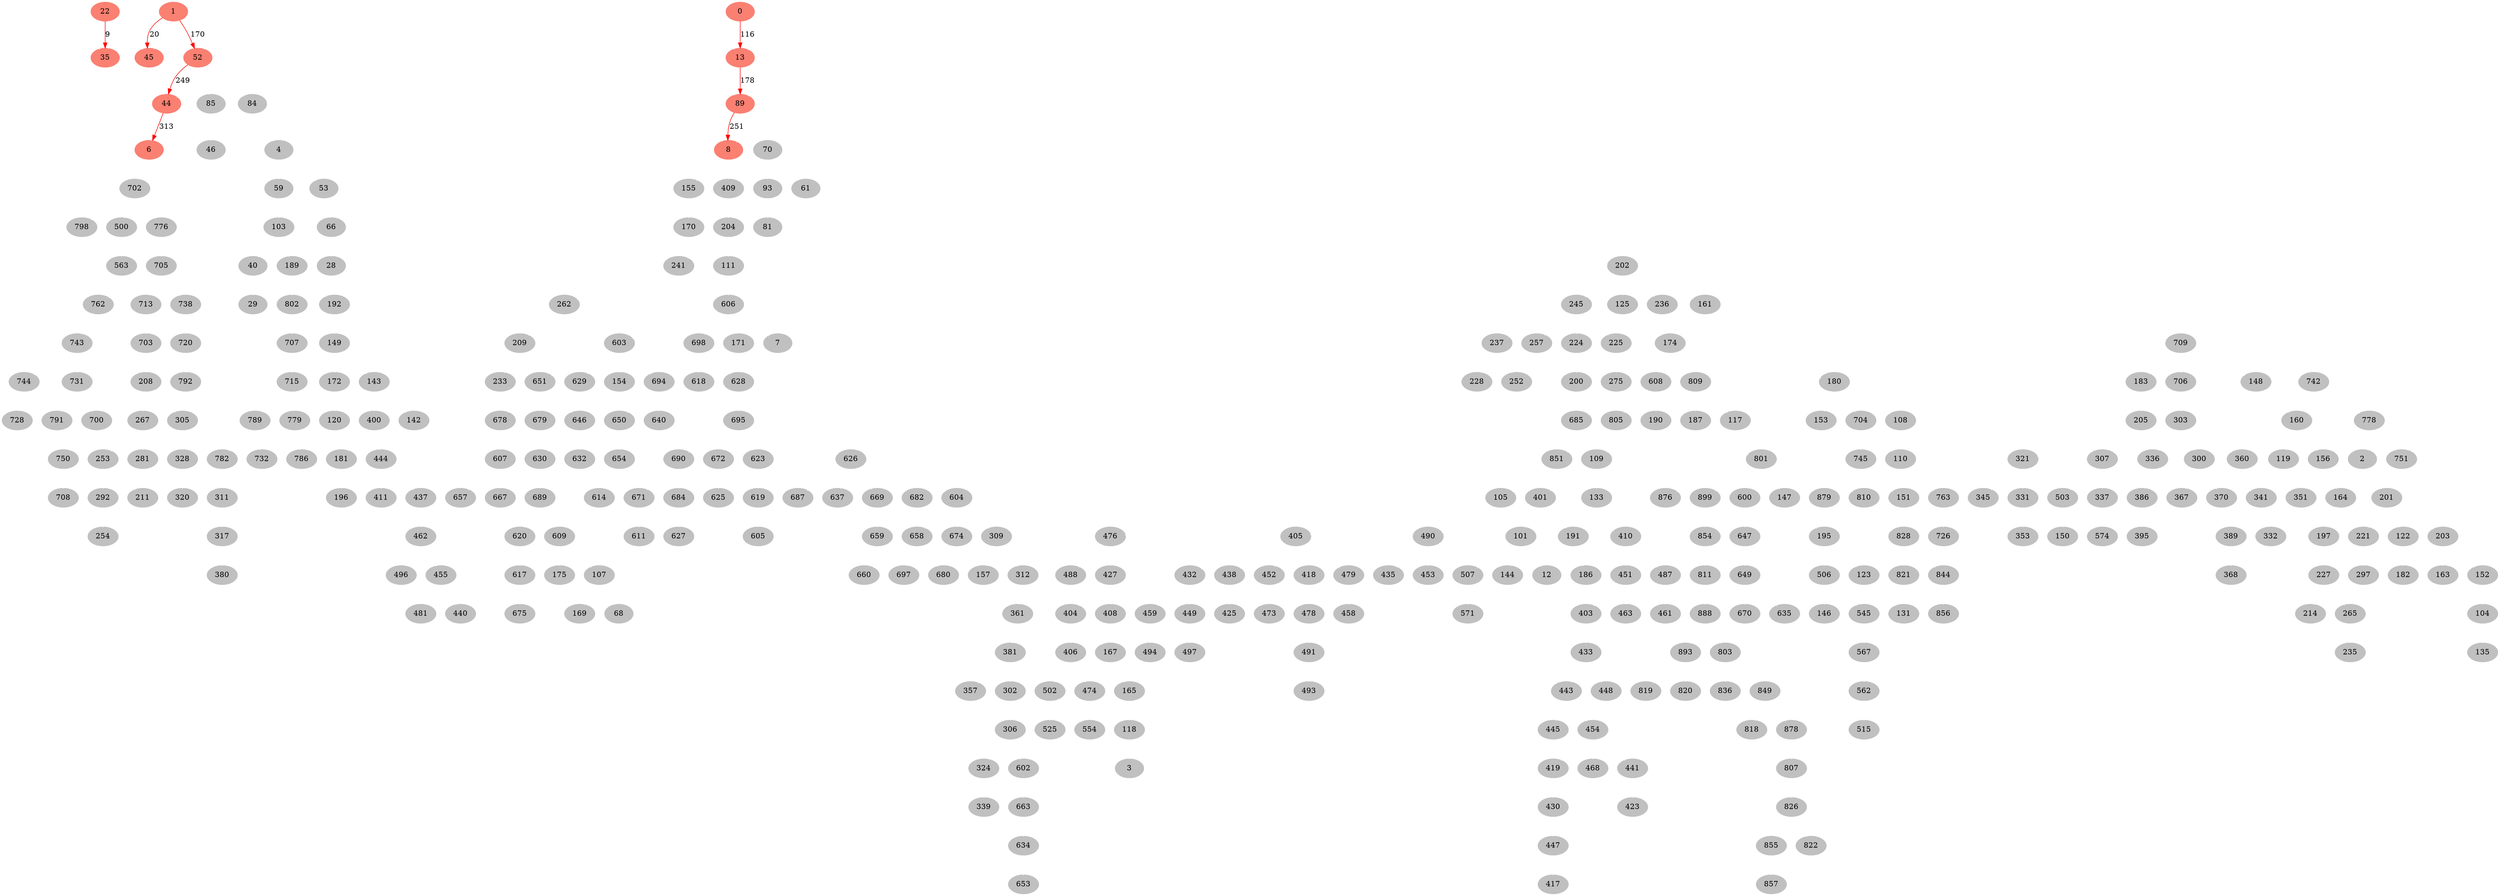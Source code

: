 digraph {
	22 [color=grey style=filled]
	35 [color=grey style=filled]
	22 -> 35 [color=white]
	1 [color=grey style=filled]
	45 [color=grey style=filled]
	1 -> 45 [color=white]
	0 [color=grey style=filled]
	13 [color=grey style=filled]
	0 -> 13 [color=white]
	1 [color=grey style=filled]
	52 [color=grey style=filled]
	1 -> 52 [color=white]
	13 [color=grey style=filled]
	89 [color=grey style=filled]
	13 -> 89 [color=white]
	52 [color=grey style=filled]
	44 [color=grey style=filled]
	52 -> 44 [color=white]
	89 [color=grey style=filled]
	8 [color=grey style=filled]
	89 -> 8 [color=white]
	44 [color=grey style=filled]
	6 [color=grey style=filled]
	44 -> 6 [color=white]
	8 [color=grey style=filled]
	155 [color=grey style=filled]
	8 -> 155 [color=white]
	89 [color=grey style=filled]
	70 [color=grey style=filled]
	89 -> 70 [color=white]
	52 [color=grey style=filled]
	85 [color=grey style=filled]
	52 -> 85 [color=white]
	52 [color=grey style=filled]
	84 [color=grey style=filled]
	52 -> 84 [color=white]
	6 [color=grey style=filled]
	702 [color=grey style=filled]
	6 -> 702 [color=white]
	155 [color=grey style=filled]
	170 [color=grey style=filled]
	155 -> 170 [color=white]
	8 [color=grey style=filled]
	409 [color=grey style=filled]
	8 -> 409 [color=white]
	70 [color=grey style=filled]
	93 [color=grey style=filled]
	70 -> 93 [color=white]
	70 [color=grey style=filled]
	61 [color=grey style=filled]
	70 -> 61 [color=white]
	84 [color=grey style=filled]
	4 [color=grey style=filled]
	84 -> 4 [color=white]
	702 [color=grey style=filled]
	798 [color=grey style=filled]
	702 -> 798 [color=white]
	85 [color=grey style=filled]
	46 [color=grey style=filled]
	85 -> 46 [color=white]
	702 [color=grey style=filled]
	500 [color=grey style=filled]
	702 -> 500 [color=white]
	702 [color=grey style=filled]
	776 [color=grey style=filled]
	702 -> 776 [color=white]
	409 [color=grey style=filled]
	204 [color=grey style=filled]
	409 -> 204 [color=white]
	93 [color=grey style=filled]
	81 [color=grey style=filled]
	93 -> 81 [color=white]
	4 [color=grey style=filled]
	59 [color=grey style=filled]
	4 -> 59 [color=white]
	204 [color=grey style=filled]
	241 [color=grey style=filled]
	204 -> 241 [color=white]
	4 [color=grey style=filled]
	53 [color=grey style=filled]
	4 -> 53 [color=white]
	241 [color=grey style=filled]
	262 [color=grey style=filled]
	241 -> 262 [color=white]
	204 [color=grey style=filled]
	111 [color=grey style=filled]
	204 -> 111 [color=white]
	500 [color=grey style=filled]
	563 [color=grey style=filled]
	500 -> 563 [color=white]
	776 [color=grey style=filled]
	705 [color=grey style=filled]
	776 -> 705 [color=white]
	204 [color=grey style=filled]
	202 [color=grey style=filled]
	204 -> 202 [color=white]
	53 [color=grey style=filled]
	66 [color=grey style=filled]
	53 -> 66 [color=white]
	262 [color=grey style=filled]
	209 [color=grey style=filled]
	262 -> 209 [color=white]
	59 [color=grey style=filled]
	103 [color=grey style=filled]
	59 -> 103 [color=white]
	705 [color=grey style=filled]
	762 [color=grey style=filled]
	705 -> 762 [color=white]
	103 [color=grey style=filled]
	40 [color=grey style=filled]
	103 -> 40 [color=white]
	202 [color=grey style=filled]
	245 [color=grey style=filled]
	202 -> 245 [color=white]
	202 [color=grey style=filled]
	125 [color=grey style=filled]
	202 -> 125 [color=white]
	111 [color=grey style=filled]
	606 [color=grey style=filled]
	111 -> 606 [color=white]
	202 [color=grey style=filled]
	236 [color=grey style=filled]
	202 -> 236 [color=white]
	202 [color=grey style=filled]
	161 [color=grey style=filled]
	202 -> 161 [color=white]
	705 [color=grey style=filled]
	713 [color=grey style=filled]
	705 -> 713 [color=white]
	66 [color=grey style=filled]
	28 [color=grey style=filled]
	66 -> 28 [color=white]
	705 [color=grey style=filled]
	738 [color=grey style=filled]
	705 -> 738 [color=white]
	103 [color=grey style=filled]
	189 [color=grey style=filled]
	103 -> 189 [color=white]
	209 [color=grey style=filled]
	233 [color=grey style=filled]
	209 -> 233 [color=white]
	245 [color=grey style=filled]
	237 [color=grey style=filled]
	245 -> 237 [color=white]
	40 [color=grey style=filled]
	29 [color=grey style=filled]
	40 -> 29 [color=white]
	606 [color=grey style=filled]
	603 [color=grey style=filled]
	606 -> 603 [color=white]
	245 [color=grey style=filled]
	257 [color=grey style=filled]
	245 -> 257 [color=white]
	606 [color=grey style=filled]
	698 [color=grey style=filled]
	606 -> 698 [color=white]
	245 [color=grey style=filled]
	224 [color=grey style=filled]
	245 -> 224 [color=white]
	189 [color=grey style=filled]
	802 [color=grey style=filled]
	189 -> 802 [color=white]
	237 [color=grey style=filled]
	228 [color=grey style=filled]
	237 -> 228 [color=white]
	603 [color=grey style=filled]
	651 [color=grey style=filled]
	603 -> 651 [color=white]
	125 [color=grey style=filled]
	174 [color=grey style=filled]
	125 -> 174 [color=white]
	698 [color=grey style=filled]
	618 [color=grey style=filled]
	698 -> 618 [color=white]
	603 [color=grey style=filled]
	629 [color=grey style=filled]
	603 -> 629 [color=white]
	762 [color=grey style=filled]
	743 [color=grey style=filled]
	762 -> 743 [color=white]
	161 [color=grey style=filled]
	709 [color=grey style=filled]
	161 -> 709 [color=white]
	606 [color=grey style=filled]
	171 [color=grey style=filled]
	606 -> 171 [color=white]
	245 [color=grey style=filled]
	225 [color=grey style=filled]
	245 -> 225 [color=white]
	738 [color=grey style=filled]
	720 [color=grey style=filled]
	738 -> 720 [color=white]
	606 [color=grey style=filled]
	7 [color=grey style=filled]
	606 -> 7 [color=white]
	603 [color=grey style=filled]
	154 [color=grey style=filled]
	603 -> 154 [color=white]
	237 [color=grey style=filled]
	252 [color=grey style=filled]
	237 -> 252 [color=white]
	713 [color=grey style=filled]
	703 [color=grey style=filled]
	713 -> 703 [color=white]
	189 [color=grey style=filled]
	192 [color=grey style=filled]
	189 -> 192 [color=white]
	651 [color=grey style=filled]
	678 [color=grey style=filled]
	651 -> 678 [color=white]
	743 [color=grey style=filled]
	744 [color=grey style=filled]
	743 -> 744 [color=white]
	224 [color=grey style=filled]
	200 [color=grey style=filled]
	224 -> 200 [color=white]
	174 [color=grey style=filled]
	608 [color=grey style=filled]
	174 -> 608 [color=white]
	225 [color=grey style=filled]
	275 [color=grey style=filled]
	225 -> 275 [color=white]
	743 [color=grey style=filled]
	731 [color=grey style=filled]
	743 -> 731 [color=white]
	651 [color=grey style=filled]
	679 [color=grey style=filled]
	651 -> 679 [color=white]
	802 [color=grey style=filled]
	707 [color=grey style=filled]
	802 -> 707 [color=white]
	698 [color=grey style=filled]
	628 [color=grey style=filled]
	698 -> 628 [color=white]
	174 [color=grey style=filled]
	809 [color=grey style=filled]
	174 -> 809 [color=white]
	709 [color=grey style=filled]
	183 [color=grey style=filled]
	709 -> 183 [color=white]
	603 [color=grey style=filled]
	694 [color=grey style=filled]
	603 -> 694 [color=white]
	174 [color=grey style=filled]
	180 [color=grey style=filled]
	174 -> 180 [color=white]
	731 [color=grey style=filled]
	791 [color=grey style=filled]
	731 -> 791 [color=white]
	703 [color=grey style=filled]
	208 [color=grey style=filled]
	703 -> 208 [color=white]
	744 [color=grey style=filled]
	728 [color=grey style=filled]
	744 -> 728 [color=white]
	192 [color=grey style=filled]
	149 [color=grey style=filled]
	192 -> 149 [color=white]
	709 [color=grey style=filled]
	706 [color=grey style=filled]
	709 -> 706 [color=white]
	720 [color=grey style=filled]
	792 [color=grey style=filled]
	720 -> 792 [color=white]
	651 [color=grey style=filled]
	646 [color=grey style=filled]
	651 -> 646 [color=white]
	608 [color=grey style=filled]
	685 [color=grey style=filled]
	608 -> 685 [color=white]
	709 [color=grey style=filled]
	148 [color=grey style=filled]
	709 -> 148 [color=white]
	707 [color=grey style=filled]
	715 [color=grey style=filled]
	707 -> 715 [color=white]
	694 [color=grey style=filled]
	650 [color=grey style=filled]
	694 -> 650 [color=white]
	608 [color=grey style=filled]
	805 [color=grey style=filled]
	608 -> 805 [color=white]
	608 [color=grey style=filled]
	190 [color=grey style=filled]
	608 -> 190 [color=white]
	646 [color=grey style=filled]
	630 [color=grey style=filled]
	646 -> 630 [color=white]
	208 [color=grey style=filled]
	267 [color=grey style=filled]
	208 -> 267 [color=white]
	180 [color=grey style=filled]
	153 [color=grey style=filled]
	180 -> 153 [color=white]
	149 [color=grey style=filled]
	172 [color=grey style=filled]
	149 -> 172 [color=white]
	149 [color=grey style=filled]
	143 [color=grey style=filled]
	149 -> 143 [color=white]
	709 [color=grey style=filled]
	742 [color=grey style=filled]
	709 -> 742 [color=white]
	180 [color=grey style=filled]
	704 [color=grey style=filled]
	180 -> 704 [color=white]
	706 [color=grey style=filled]
	303 [color=grey style=filled]
	706 -> 303 [color=white]
	148 [color=grey style=filled]
	160 [color=grey style=filled]
	148 -> 160 [color=white]
	731 [color=grey style=filled]
	700 [color=grey style=filled]
	731 -> 700 [color=white]
	805 [color=grey style=filled]
	851 [color=grey style=filled]
	805 -> 851 [color=white]
	650 [color=grey style=filled]
	654 [color=grey style=filled]
	650 -> 654 [color=white]
	678 [color=grey style=filled]
	607 [color=grey style=filled]
	678 -> 607 [color=white]
	694 [color=grey style=filled]
	640 [color=grey style=filled]
	694 -> 640 [color=white]
	267 [color=grey style=filled]
	253 [color=grey style=filled]
	267 -> 253 [color=white]
	630 [color=grey style=filled]
	689 [color=grey style=filled]
	630 -> 689 [color=white]
	183 [color=grey style=filled]
	205 [color=grey style=filled]
	183 -> 205 [color=white]
	208 [color=grey style=filled]
	305 [color=grey style=filled]
	208 -> 305 [color=white]
	143 [color=grey style=filled]
	400 [color=grey style=filled]
	143 -> 400 [color=white]
	160 [color=grey style=filled]
	119 [color=grey style=filled]
	160 -> 119 [color=white]
	143 [color=grey style=filled]
	142 [color=grey style=filled]
	143 -> 142 [color=white]
	303 [color=grey style=filled]
	321 [color=grey style=filled]
	303 -> 321 [color=white]
	646 [color=grey style=filled]
	632 [color=grey style=filled]
	646 -> 632 [color=white]
	809 [color=grey style=filled]
	187 [color=grey style=filled]
	809 -> 187 [color=white]
	607 [color=grey style=filled]
	657 [color=grey style=filled]
	607 -> 657 [color=white]
	654 [color=grey style=filled]
	614 [color=grey style=filled]
	654 -> 614 [color=white]
	190 [color=grey style=filled]
	109 [color=grey style=filled]
	190 -> 109 [color=white]
	628 [color=grey style=filled]
	695 [color=grey style=filled]
	628 -> 695 [color=white]
	172 [color=grey style=filled]
	120 [color=grey style=filled]
	172 -> 120 [color=white]
	809 [color=grey style=filled]
	117 [color=grey style=filled]
	809 -> 117 [color=white]
	160 [color=grey style=filled]
	156 [color=grey style=filled]
	160 -> 156 [color=white]
	180 [color=grey style=filled]
	108 [color=grey style=filled]
	180 -> 108 [color=white]
	689 [color=grey style=filled]
	620 [color=grey style=filled]
	689 -> 620 [color=white]
	303 [color=grey style=filled]
	307 [color=grey style=filled]
	303 -> 307 [color=white]
	190 [color=grey style=filled]
	801 [color=grey style=filled]
	190 -> 801 [color=white]
	715 [color=grey style=filled]
	789 [color=grey style=filled]
	715 -> 789 [color=white]
	253 [color=grey style=filled]
	292 [color=grey style=filled]
	253 -> 292 [color=white]
	715 [color=grey style=filled]
	779 [color=grey style=filled]
	715 -> 779 [color=white]
	160 [color=grey style=filled]
	2 [color=grey style=filled]
	160 -> 2 [color=white]
	704 [color=grey style=filled]
	745 [color=grey style=filled]
	704 -> 745 [color=white]
	156 [color=grey style=filled]
	164 [color=grey style=filled]
	156 -> 164 [color=white]
	695 [color=grey style=filled]
	690 [color=grey style=filled]
	695 -> 690 [color=white]
	742 [color=grey style=filled]
	778 [color=grey style=filled]
	742 -> 778 [color=white]
	109 [color=grey style=filled]
	105 [color=grey style=filled]
	109 -> 105 [color=white]
	689 [color=grey style=filled]
	609 [color=grey style=filled]
	689 -> 609 [color=white]
	704 [color=grey style=filled]
	110 [color=grey style=filled]
	704 -> 110 [color=white]
	109 [color=grey style=filled]
	401 [color=grey style=filled]
	109 -> 401 [color=white]
	801 [color=grey style=filled]
	876 [color=grey style=filled]
	801 -> 876 [color=white]
	303 [color=grey style=filled]
	336 [color=grey style=filled]
	303 -> 336 [color=white]
	695 [color=grey style=filled]
	672 [color=grey style=filled]
	695 -> 672 [color=white]
	267 [color=grey style=filled]
	281 [color=grey style=filled]
	267 -> 281 [color=white]
	607 [color=grey style=filled]
	667 [color=grey style=filled]
	607 -> 667 [color=white]
	303 [color=grey style=filled]
	300 [color=grey style=filled]
	303 -> 300 [color=white]
	690 [color=grey style=filled]
	671 [color=grey style=filled]
	690 -> 671 [color=white]
	620 [color=grey style=filled]
	617 [color=grey style=filled]
	620 -> 617 [color=white]
	801 [color=grey style=filled]
	899 [color=grey style=filled]
	801 -> 899 [color=white]
	303 [color=grey style=filled]
	360 [color=grey style=filled]
	303 -> 360 [color=white]
	779 [color=grey style=filled]
	786 [color=grey style=filled]
	779 -> 786 [color=white]
	400 [color=grey style=filled]
	181 [color=grey style=filled]
	400 -> 181 [color=white]
	778 [color=grey style=filled]
	751 [color=grey style=filled]
	778 -> 751 [color=white]
	292 [color=grey style=filled]
	254 [color=grey style=filled]
	292 -> 254 [color=white]
	401 [color=grey style=filled]
	476 [color=grey style=filled]
	401 -> 476 [color=white]
	321 [color=grey style=filled]
	345 [color=grey style=filled]
	321 -> 345 [color=white]
	789 [color=grey style=filled]
	782 [color=grey style=filled]
	789 -> 782 [color=white]
	700 [color=grey style=filled]
	750 [color=grey style=filled]
	700 -> 750 [color=white]
	305 [color=grey style=filled]
	328 [color=grey style=filled]
	305 -> 328 [color=white]
	109 [color=grey style=filled]
	133 [color=grey style=filled]
	109 -> 133 [color=white]
	2 [color=grey style=filled]
	201 [color=grey style=filled]
	2 -> 201 [color=white]
	253 [color=grey style=filled]
	211 [color=grey style=filled]
	253 -> 211 [color=white]
	801 [color=grey style=filled]
	600 [color=grey style=filled]
	801 -> 600 [color=white]
	307 [color=grey style=filled]
	503 [color=grey style=filled]
	307 -> 503 [color=white]
	401 [color=grey style=filled]
	405 [color=grey style=filled]
	401 -> 405 [color=white]
	401 [color=grey style=filled]
	490 [color=grey style=filled]
	401 -> 490 [color=white]
	400 [color=grey style=filled]
	444 [color=grey style=filled]
	400 -> 444 [color=white]
	336 [color=grey style=filled]
	386 [color=grey style=filled]
	336 -> 386 [color=white]
	672 [color=grey style=filled]
	625 [color=grey style=filled]
	672 -> 625 [color=white]
	401 [color=grey style=filled]
	101 [color=grey style=filled]
	401 -> 101 [color=white]
	745 [color=grey style=filled]
	763 [color=grey style=filled]
	745 -> 763 [color=white]
	321 [color=grey style=filled]
	331 [color=grey style=filled]
	321 -> 331 [color=white]
	789 [color=grey style=filled]
	732 [color=grey style=filled]
	789 -> 732 [color=white]
	164 [color=grey style=filled]
	197 [color=grey style=filled]
	164 -> 197 [color=white]
	695 [color=grey style=filled]
	623 [color=grey style=filled]
	695 -> 623 [color=white]
	801 [color=grey style=filled]
	147 [color=grey style=filled]
	801 -> 147 [color=white]
	600 [color=grey style=filled]
	647 [color=grey style=filled]
	600 -> 647 [color=white]
	307 [color=grey style=filled]
	337 [color=grey style=filled]
	307 -> 337 [color=white]
	695 [color=grey style=filled]
	626 [color=grey style=filled]
	695 -> 626 [color=white]
	476 [color=grey style=filled]
	488 [color=grey style=filled]
	476 -> 488 [color=white]
	490 [color=grey style=filled]
	435 [color=grey style=filled]
	490 -> 435 [color=white]
	401 [color=grey style=filled]
	191 [color=grey style=filled]
	401 -> 191 [color=white]
	609 [color=grey style=filled]
	175 [color=grey style=filled]
	609 -> 175 [color=white]
	101 [color=grey style=filled]
	507 [color=grey style=filled]
	101 -> 507 [color=white]
	617 [color=grey style=filled]
	675 [color=grey style=filled]
	617 -> 675 [color=white]
	750 [color=grey style=filled]
	708 [color=grey style=filled]
	750 -> 708 [color=white]
	801 [color=grey style=filled]
	879 [color=grey style=filled]
	801 -> 879 [color=white]
	801 [color=grey style=filled]
	810 [color=grey style=filled]
	801 -> 810 [color=white]
	401 [color=grey style=filled]
	410 [color=grey style=filled]
	401 -> 410 [color=white]
	444 [color=grey style=filled]
	411 [color=grey style=filled]
	444 -> 411 [color=white]
	360 [color=grey style=filled]
	351 [color=grey style=filled]
	360 -> 351 [color=white]
	801 [color=grey style=filled]
	151 [color=grey style=filled]
	801 -> 151 [color=white]
	490 [color=grey style=filled]
	453 [color=grey style=filled]
	490 -> 453 [color=white]
	623 [color=grey style=filled]
	619 [color=grey style=filled]
	623 -> 619 [color=white]
	300 [color=grey style=filled]
	367 [color=grey style=filled]
	300 -> 367 [color=white]
	331 [color=grey style=filled]
	353 [color=grey style=filled]
	331 -> 353 [color=white]
	405 [color=grey style=filled]
	432 [color=grey style=filled]
	405 -> 432 [color=white]
	405 [color=grey style=filled]
	438 [color=grey style=filled]
	405 -> 438 [color=white]
	181 [color=grey style=filled]
	196 [color=grey style=filled]
	181 -> 196 [color=white]
	300 [color=grey style=filled]
	370 [color=grey style=filled]
	300 -> 370 [color=white]
	690 [color=grey style=filled]
	684 [color=grey style=filled]
	690 -> 684 [color=white]
	386 [color=grey style=filled]
	395 [color=grey style=filled]
	386 -> 395 [color=white]
	626 [color=grey style=filled]
	687 [color=grey style=filled]
	626 -> 687 [color=white]
	609 [color=grey style=filled]
	107 [color=grey style=filled]
	609 -> 107 [color=white]
	626 [color=grey style=filled]
	637 [color=grey style=filled]
	626 -> 637 [color=white]
	410 [color=grey style=filled]
	451 [color=grey style=filled]
	410 -> 451 [color=white]
	328 [color=grey style=filled]
	320 [color=grey style=filled]
	328 -> 320 [color=white]
	671 [color=grey style=filled]
	611 [color=grey style=filled]
	671 -> 611 [color=white]
	405 [color=grey style=filled]
	452 [color=grey style=filled]
	405 -> 452 [color=white]
	438 [color=grey style=filled]
	425 [color=grey style=filled]
	438 -> 425 [color=white]
	410 [color=grey style=filled]
	487 [color=grey style=filled]
	410 -> 487 [color=white]
	432 [color=grey style=filled]
	459 [color=grey style=filled]
	432 -> 459 [color=white]
	432 [color=grey style=filled]
	449 [color=grey style=filled]
	432 -> 449 [color=white]
	300 [color=grey style=filled]
	341 [color=grey style=filled]
	300 -> 341 [color=white]
	684 [color=grey style=filled]
	627 [color=grey style=filled]
	684 -> 627 [color=white]
	328 [color=grey style=filled]
	311 [color=grey style=filled]
	328 -> 311 [color=white]
	101 [color=grey style=filled]
	144 [color=grey style=filled]
	101 -> 144 [color=white]
	899 [color=grey style=filled]
	854 [color=grey style=filled]
	899 -> 854 [color=white]
	647 [color=grey style=filled]
	649 [color=grey style=filled]
	647 -> 649 [color=white]
	405 [color=grey style=filled]
	418 [color=grey style=filled]
	405 -> 418 [color=white]
	405 [color=grey style=filled]
	479 [color=grey style=filled]
	405 -> 479 [color=white]
	444 [color=grey style=filled]
	437 [color=grey style=filled]
	444 -> 437 [color=white]
	201 [color=grey style=filled]
	221 [color=grey style=filled]
	201 -> 221 [color=white]
	763 [color=grey style=filled]
	726 [color=grey style=filled]
	763 -> 726 [color=white]
	626 [color=grey style=filled]
	669 [color=grey style=filled]
	626 -> 669 [color=white]
	503 [color=grey style=filled]
	150 [color=grey style=filled]
	503 -> 150 [color=white]
	487 [color=grey style=filled]
	461 [color=grey style=filled]
	487 -> 461 [color=white]
	191 [color=grey style=filled]
	186 [color=grey style=filled]
	191 -> 186 [color=white]
	147 [color=grey style=filled]
	195 [color=grey style=filled]
	147 -> 195 [color=white]
	476 [color=grey style=filled]
	427 [color=grey style=filled]
	476 -> 427 [color=white]
	626 [color=grey style=filled]
	682 [color=grey style=filled]
	626 -> 682 [color=white]
	452 [color=grey style=filled]
	478 [color=grey style=filled]
	452 -> 478 [color=white]
	201 [color=grey style=filled]
	122 [color=grey style=filled]
	201 -> 122 [color=white]
	451 [color=grey style=filled]
	403 [color=grey style=filled]
	451 -> 403 [color=white]
	201 [color=grey style=filled]
	203 [color=grey style=filled]
	201 -> 203 [color=white]
	503 [color=grey style=filled]
	574 [color=grey style=filled]
	503 -> 574 [color=white]
	649 [color=grey style=filled]
	670 [color=grey style=filled]
	649 -> 670 [color=white]
	449 [color=grey style=filled]
	497 [color=grey style=filled]
	449 -> 497 [color=white]
	107 [color=grey style=filled]
	169 [color=grey style=filled]
	107 -> 169 [color=white]
	101 [color=grey style=filled]
	12 [color=grey style=filled]
	101 -> 12 [color=white]
	626 [color=grey style=filled]
	604 [color=grey style=filled]
	626 -> 604 [color=white]
	221 [color=grey style=filled]
	227 [color=grey style=filled]
	221 -> 227 [color=white]
	341 [color=grey style=filled]
	389 [color=grey style=filled]
	341 -> 389 [color=white]
	619 [color=grey style=filled]
	605 [color=grey style=filled]
	619 -> 605 [color=white]
	341 [color=grey style=filled]
	332 [color=grey style=filled]
	341 -> 332 [color=white]
	221 [color=grey style=filled]
	297 [color=grey style=filled]
	221 -> 297 [color=white]
	507 [color=grey style=filled]
	571 [color=grey style=filled]
	507 -> 571 [color=white]
	107 [color=grey style=filled]
	68 [color=grey style=filled]
	107 -> 68 [color=white]
	879 [color=grey style=filled]
	828 [color=grey style=filled]
	879 -> 828 [color=white]
	438 [color=grey style=filled]
	473 [color=grey style=filled]
	438 -> 473 [color=white]
	451 [color=grey style=filled]
	463 [color=grey style=filled]
	451 -> 463 [color=white]
	604 [color=grey style=filled]
	658 [color=grey style=filled]
	604 -> 658 [color=white]
	203 [color=grey style=filled]
	163 [color=grey style=filled]
	203 -> 163 [color=white]
	403 [color=grey style=filled]
	433 [color=grey style=filled]
	403 -> 433 [color=white]
	649 [color=grey style=filled]
	635 [color=grey style=filled]
	649 -> 635 [color=white]
	854 [color=grey style=filled]
	811 [color=grey style=filled]
	854 -> 811 [color=white]
	195 [color=grey style=filled]
	506 [color=grey style=filled]
	195 -> 506 [color=white]
	459 [color=grey style=filled]
	494 [color=grey style=filled]
	459 -> 494 [color=white]
	604 [color=grey style=filled]
	674 [color=grey style=filled]
	604 -> 674 [color=white]
	828 [color=grey style=filled]
	821 [color=grey style=filled]
	828 -> 821 [color=white]
	227 [color=grey style=filled]
	214 [color=grey style=filled]
	227 -> 214 [color=white]
	437 [color=grey style=filled]
	462 [color=grey style=filled]
	437 -> 462 [color=white]
	203 [color=grey style=filled]
	152 [color=grey style=filled]
	203 -> 152 [color=white]
	122 [color=grey style=filled]
	182 [color=grey style=filled]
	122 -> 182 [color=white]
	828 [color=grey style=filled]
	844 [color=grey style=filled]
	828 -> 844 [color=white]
	427 [color=grey style=filled]
	404 [color=grey style=filled]
	427 -> 404 [color=white]
	311 [color=grey style=filled]
	317 [color=grey style=filled]
	311 -> 317 [color=white]
	433 [color=grey style=filled]
	443 [color=grey style=filled]
	433 -> 443 [color=white]
	478 [color=grey style=filled]
	491 [color=grey style=filled]
	478 -> 491 [color=white]
	669 [color=grey style=filled]
	659 [color=grey style=filled]
	669 -> 659 [color=white]
	389 [color=grey style=filled]
	368 [color=grey style=filled]
	389 -> 368 [color=white]
	479 [color=grey style=filled]
	458 [color=grey style=filled]
	479 -> 458 [color=white]
	604 [color=grey style=filled]
	309 [color=grey style=filled]
	604 -> 309 [color=white]
	227 [color=grey style=filled]
	265 [color=grey style=filled]
	227 -> 265 [color=white]
	427 [color=grey style=filled]
	408 [color=grey style=filled]
	427 -> 408 [color=white]
	462 [color=grey style=filled]
	496 [color=grey style=filled]
	462 -> 496 [color=white]
	195 [color=grey style=filled]
	123 [color=grey style=filled]
	195 -> 123 [color=white]
	844 [color=grey style=filled]
	856 [color=grey style=filled]
	844 -> 856 [color=white]
	658 [color=grey style=filled]
	660 [color=grey style=filled]
	658 -> 660 [color=white]
	404 [color=grey style=filled]
	406 [color=grey style=filled]
	404 -> 406 [color=white]
	443 [color=grey style=filled]
	445 [color=grey style=filled]
	443 -> 445 [color=white]
	811 [color=grey style=filled]
	888 [color=grey style=filled]
	811 -> 888 [color=white]
	309 [color=grey style=filled]
	157 [color=grey style=filled]
	309 -> 157 [color=white]
	491 [color=grey style=filled]
	493 [color=grey style=filled]
	491 -> 493 [color=white]
	433 [color=grey style=filled]
	448 [color=grey style=filled]
	433 -> 448 [color=white]
	658 [color=grey style=filled]
	697 [color=grey style=filled]
	658 -> 697 [color=white]
	309 [color=grey style=filled]
	312 [color=grey style=filled]
	309 -> 312 [color=white]
	506 [color=grey style=filled]
	146 [color=grey style=filled]
	506 -> 146 [color=white]
	123 [color=grey style=filled]
	131 [color=grey style=filled]
	123 -> 131 [color=white]
	152 [color=grey style=filled]
	104 [color=grey style=filled]
	152 -> 104 [color=white]
	443 [color=grey style=filled]
	454 [color=grey style=filled]
	443 -> 454 [color=white]
	462 [color=grey style=filled]
	455 [color=grey style=filled]
	462 -> 455 [color=white]
	406 [color=grey style=filled]
	502 [color=grey style=filled]
	406 -> 502 [color=white]
	658 [color=grey style=filled]
	680 [color=grey style=filled]
	658 -> 680 [color=white]
	317 [color=grey style=filled]
	380 [color=grey style=filled]
	317 -> 380 [color=white]
	265 [color=grey style=filled]
	235 [color=grey style=filled]
	265 -> 235 [color=white]
	406 [color=grey style=filled]
	474 [color=grey style=filled]
	406 -> 474 [color=white]
	312 [color=grey style=filled]
	361 [color=grey style=filled]
	312 -> 361 [color=white]
	506 [color=grey style=filled]
	545 [color=grey style=filled]
	506 -> 545 [color=white]
	404 [color=grey style=filled]
	167 [color=grey style=filled]
	404 -> 167 [color=white]
	888 [color=grey style=filled]
	893 [color=grey style=filled]
	888 -> 893 [color=white]
	454 [color=grey style=filled]
	419 [color=grey style=filled]
	454 -> 419 [color=white]
	888 [color=grey style=filled]
	803 [color=grey style=filled]
	888 -> 803 [color=white]
	454 [color=grey style=filled]
	468 [color=grey style=filled]
	454 -> 468 [color=white]
	502 [color=grey style=filled]
	525 [color=grey style=filled]
	502 -> 525 [color=white]
	361 [color=grey style=filled]
	381 [color=grey style=filled]
	361 -> 381 [color=white]
	419 [color=grey style=filled]
	430 [color=grey style=filled]
	419 -> 430 [color=white]
	545 [color=grey style=filled]
	567 [color=grey style=filled]
	545 -> 567 [color=white]
	803 [color=grey style=filled]
	836 [color=grey style=filled]
	803 -> 836 [color=white]
	893 [color=grey style=filled]
	819 [color=grey style=filled]
	893 -> 819 [color=white]
	803 [color=grey style=filled]
	849 [color=grey style=filled]
	803 -> 849 [color=white]
	381 [color=grey style=filled]
	357 [color=grey style=filled]
	381 -> 357 [color=white]
	455 [color=grey style=filled]
	481 [color=grey style=filled]
	455 -> 481 [color=white]
	455 [color=grey style=filled]
	440 [color=grey style=filled]
	455 -> 440 [color=white]
	430 [color=grey style=filled]
	447 [color=grey style=filled]
	430 -> 447 [color=white]
	454 [color=grey style=filled]
	441 [color=grey style=filled]
	454 -> 441 [color=white]
	104 [color=grey style=filled]
	135 [color=grey style=filled]
	104 -> 135 [color=white]
	893 [color=grey style=filled]
	820 [color=grey style=filled]
	893 -> 820 [color=white]
	502 [color=grey style=filled]
	554 [color=grey style=filled]
	502 -> 554 [color=white]
	441 [color=grey style=filled]
	423 [color=grey style=filled]
	441 -> 423 [color=white]
	167 [color=grey style=filled]
	165 [color=grey style=filled]
	167 -> 165 [color=white]
	447 [color=grey style=filled]
	417 [color=grey style=filled]
	447 -> 417 [color=white]
	849 [color=grey style=filled]
	818 [color=grey style=filled]
	849 -> 818 [color=white]
	849 [color=grey style=filled]
	878 [color=grey style=filled]
	849 -> 878 [color=white]
	165 [color=grey style=filled]
	118 [color=grey style=filled]
	165 -> 118 [color=white]
	567 [color=grey style=filled]
	562 [color=grey style=filled]
	567 -> 562 [color=white]
	381 [color=grey style=filled]
	302 [color=grey style=filled]
	381 -> 302 [color=white]
	118 [color=grey style=filled]
	3 [color=grey style=filled]
	118 -> 3 [color=white]
	562 [color=grey style=filled]
	515 [color=grey style=filled]
	562 -> 515 [color=white]
	878 [color=grey style=filled]
	807 [color=grey style=filled]
	878 -> 807 [color=white]
	302 [color=grey style=filled]
	306 [color=grey style=filled]
	302 -> 306 [color=white]
	306 [color=grey style=filled]
	324 [color=grey style=filled]
	306 -> 324 [color=white]
	807 [color=grey style=filled]
	826 [color=grey style=filled]
	807 -> 826 [color=white]
	826 [color=grey style=filled]
	855 [color=grey style=filled]
	826 -> 855 [color=white]
	306 [color=grey style=filled]
	602 [color=grey style=filled]
	306 -> 602 [color=white]
	324 [color=grey style=filled]
	339 [color=grey style=filled]
	324 -> 339 [color=white]
	855 [color=grey style=filled]
	857 [color=grey style=filled]
	855 -> 857 [color=white]
	826 [color=grey style=filled]
	822 [color=grey style=filled]
	826 -> 822 [color=white]
	602 [color=grey style=filled]
	663 [color=grey style=filled]
	602 -> 663 [color=white]
	663 [color=grey style=filled]
	634 [color=grey style=filled]
	663 -> 634 [color=white]
	634 [color=grey style=filled]
	653 [color=grey style=filled]
	634 -> 653 [color=white]
	22 [color=salmon style=filled]
	35 [color=salmon style=filled]
	22 -> 35 [label=9 color=red]
	22 -> 35 [color=white]
	1 [color=salmon style=filled]
	45 [color=salmon style=filled]
	1 -> 45 [label=20 color=red]
	1 -> 45 [color=white]
	0 [color=salmon style=filled]
	13 [color=salmon style=filled]
	0 -> 13 [label=116 color=red]
	0 -> 13 [color=white]
	1 [color=salmon style=filled]
	52 [color=salmon style=filled]
	1 -> 52 [label=170 color=red]
	1 -> 52 [color=white]
	13 [color=salmon style=filled]
	89 [color=salmon style=filled]
	13 -> 89 [label=178 color=red]
	13 -> 89 [color=white]
	52 [color=salmon style=filled]
	44 [color=salmon style=filled]
	52 -> 44 [label=249 color=red]
	52 -> 44 [color=white]
	89 [color=salmon style=filled]
	8 [color=salmon style=filled]
	89 -> 8 [label=251 color=red]
	89 -> 8 [color=white]
	44 [color=salmon style=filled]
	6 [color=salmon style=filled]
	44 -> 6 [label=313 color=red]
}
